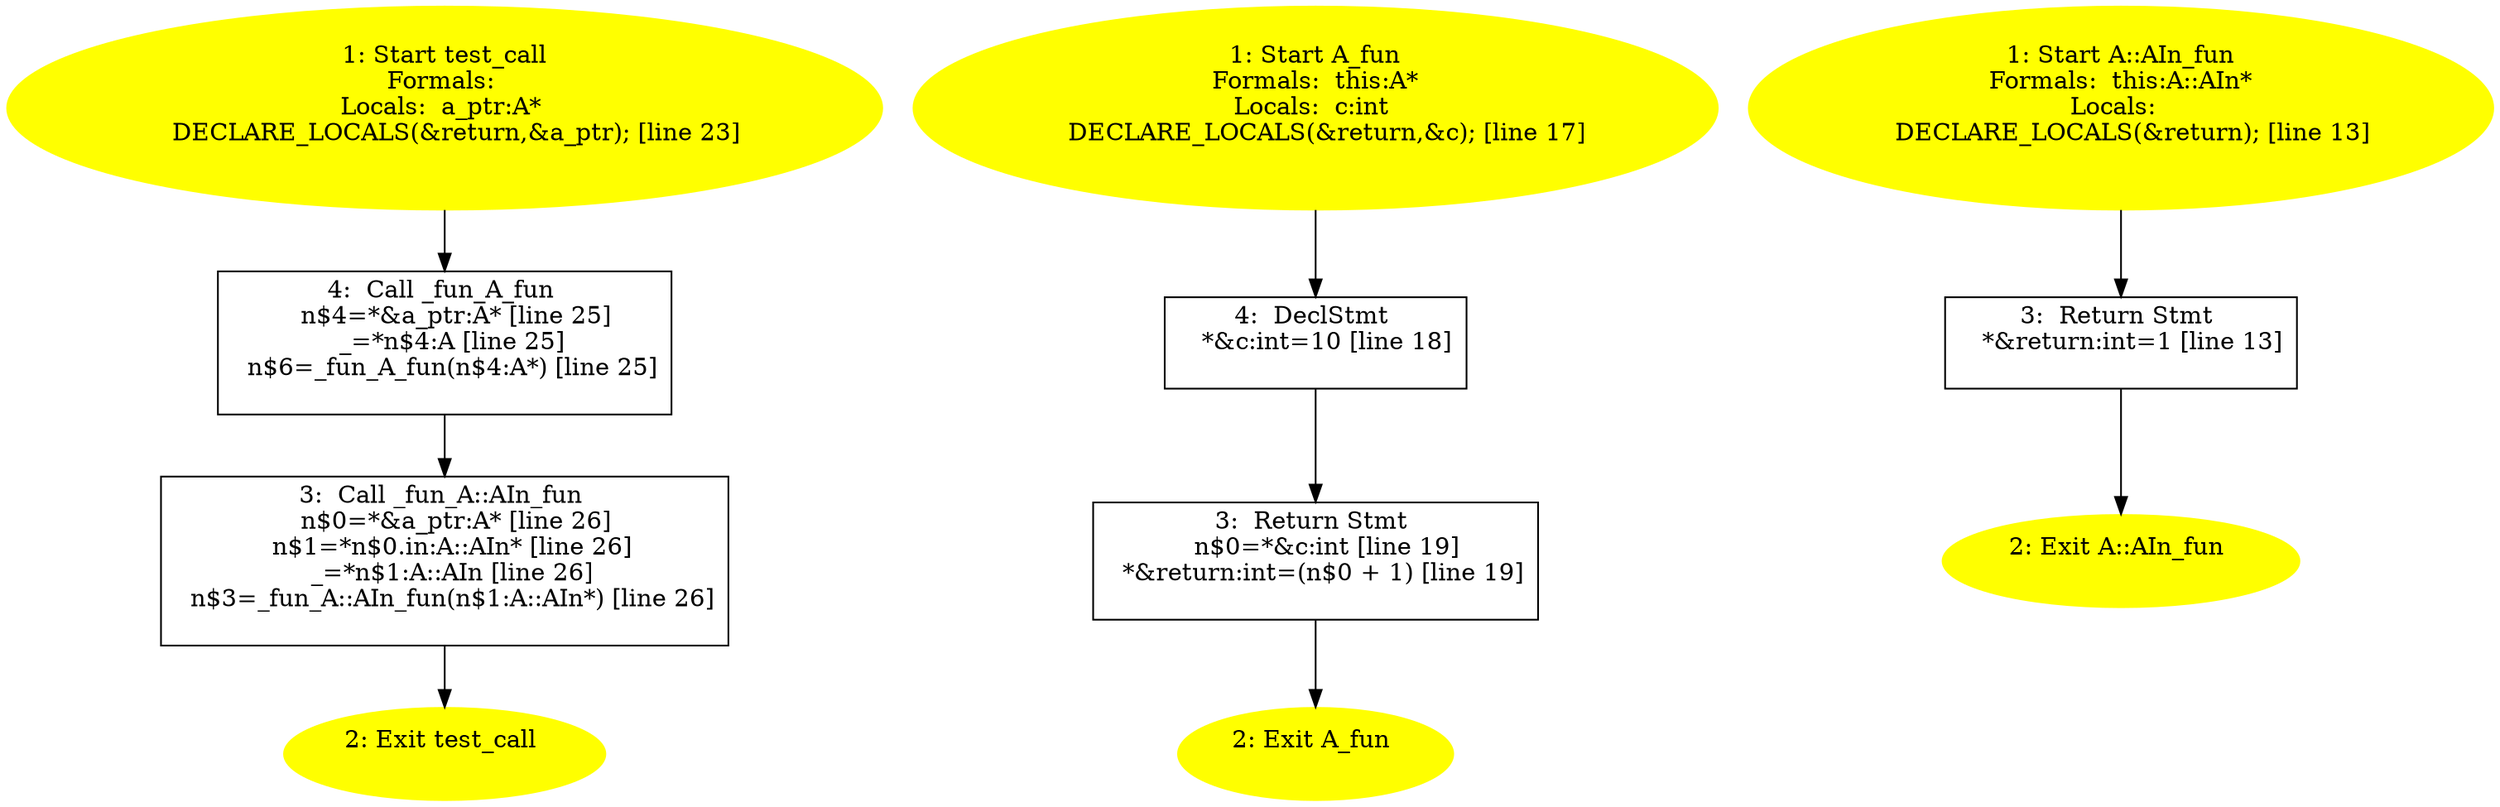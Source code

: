 /* @generated */
digraph iCFG {
"test_call#_Z9test_callv.246170467a26202ca8b096c0f00b3488_1" [label="1: Start test_call\nFormals: \nLocals:  a_ptr:A* \n   DECLARE_LOCALS(&return,&a_ptr); [line 23]\n " color=yellow style=filled]
	

	 "test_call#_Z9test_callv.246170467a26202ca8b096c0f00b3488_1" -> "test_call#_Z9test_callv.246170467a26202ca8b096c0f00b3488_4" ;
"test_call#_Z9test_callv.246170467a26202ca8b096c0f00b3488_2" [label="2: Exit test_call \n  " color=yellow style=filled]
	

"test_call#_Z9test_callv.246170467a26202ca8b096c0f00b3488_3" [label="3:  Call _fun_A::AIn_fun \n   n$0=*&a_ptr:A* [line 26]\n  n$1=*n$0.in:A::AIn* [line 26]\n  _=*n$1:A::AIn [line 26]\n  n$3=_fun_A::AIn_fun(n$1:A::AIn*) [line 26]\n " shape="box"]
	

	 "test_call#_Z9test_callv.246170467a26202ca8b096c0f00b3488_3" -> "test_call#_Z9test_callv.246170467a26202ca8b096c0f00b3488_2" ;
"test_call#_Z9test_callv.246170467a26202ca8b096c0f00b3488_4" [label="4:  Call _fun_A_fun \n   n$4=*&a_ptr:A* [line 25]\n  _=*n$4:A [line 25]\n  n$6=_fun_A_fun(n$4:A*) [line 25]\n " shape="box"]
	

	 "test_call#_Z9test_callv.246170467a26202ca8b096c0f00b3488_4" -> "test_call#_Z9test_callv.246170467a26202ca8b096c0f00b3488_3" ;
"fun#A#(_ZN1A3funEv).38fb0d8ce12d1de3470e38809e15ffe9_1" [label="1: Start A_fun\nFormals:  this:A*\nLocals:  c:int \n   DECLARE_LOCALS(&return,&c); [line 17]\n " color=yellow style=filled]
	

	 "fun#A#(_ZN1A3funEv).38fb0d8ce12d1de3470e38809e15ffe9_1" -> "fun#A#(_ZN1A3funEv).38fb0d8ce12d1de3470e38809e15ffe9_4" ;
"fun#A#(_ZN1A3funEv).38fb0d8ce12d1de3470e38809e15ffe9_2" [label="2: Exit A_fun \n  " color=yellow style=filled]
	

"fun#A#(_ZN1A3funEv).38fb0d8ce12d1de3470e38809e15ffe9_3" [label="3:  Return Stmt \n   n$0=*&c:int [line 19]\n  *&return:int=(n$0 + 1) [line 19]\n " shape="box"]
	

	 "fun#A#(_ZN1A3funEv).38fb0d8ce12d1de3470e38809e15ffe9_3" -> "fun#A#(_ZN1A3funEv).38fb0d8ce12d1de3470e38809e15ffe9_2" ;
"fun#A#(_ZN1A3funEv).38fb0d8ce12d1de3470e38809e15ffe9_4" [label="4:  DeclStmt \n   *&c:int=10 [line 18]\n " shape="box"]
	

	 "fun#A#(_ZN1A3funEv).38fb0d8ce12d1de3470e38809e15ffe9_4" -> "fun#A#(_ZN1A3funEv).38fb0d8ce12d1de3470e38809e15ffe9_3" ;
"fun#AIn#A#(_ZN1A3AIn3funEv).a25782e231f1ae611fe1a976de1679b5_1" [label="1: Start A::AIn_fun\nFormals:  this:A::AIn*\nLocals:  \n   DECLARE_LOCALS(&return); [line 13]\n " color=yellow style=filled]
	

	 "fun#AIn#A#(_ZN1A3AIn3funEv).a25782e231f1ae611fe1a976de1679b5_1" -> "fun#AIn#A#(_ZN1A3AIn3funEv).a25782e231f1ae611fe1a976de1679b5_3" ;
"fun#AIn#A#(_ZN1A3AIn3funEv).a25782e231f1ae611fe1a976de1679b5_2" [label="2: Exit A::AIn_fun \n  " color=yellow style=filled]
	

"fun#AIn#A#(_ZN1A3AIn3funEv).a25782e231f1ae611fe1a976de1679b5_3" [label="3:  Return Stmt \n   *&return:int=1 [line 13]\n " shape="box"]
	

	 "fun#AIn#A#(_ZN1A3AIn3funEv).a25782e231f1ae611fe1a976de1679b5_3" -> "fun#AIn#A#(_ZN1A3AIn3funEv).a25782e231f1ae611fe1a976de1679b5_2" ;
}
